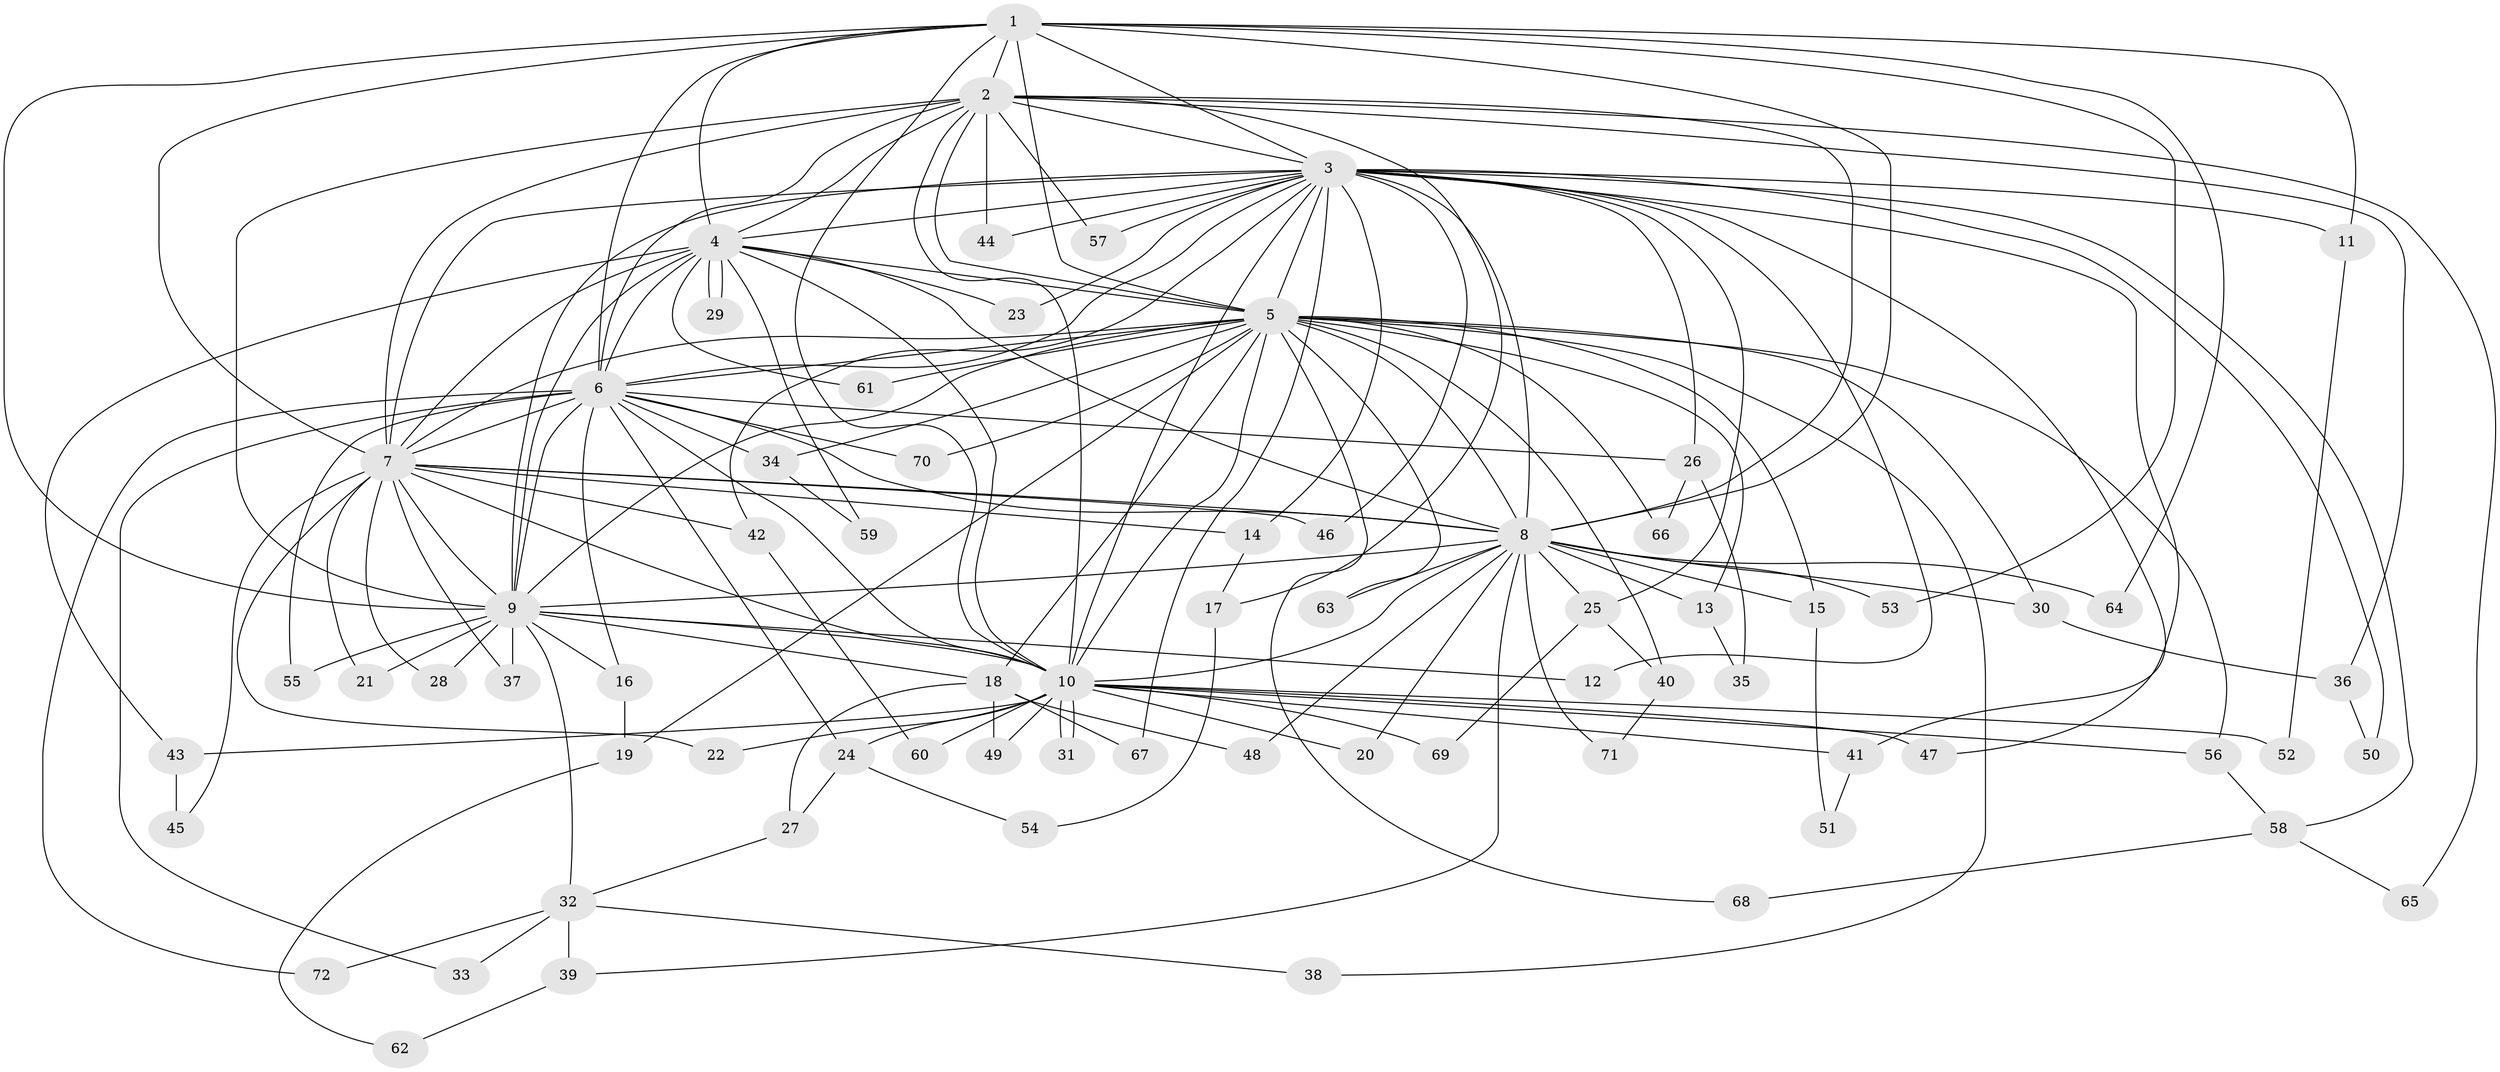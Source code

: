 // Generated by graph-tools (version 1.1) at 2025/11/02/27/25 16:11:04]
// undirected, 72 vertices, 169 edges
graph export_dot {
graph [start="1"]
  node [color=gray90,style=filled];
  1;
  2;
  3;
  4;
  5;
  6;
  7;
  8;
  9;
  10;
  11;
  12;
  13;
  14;
  15;
  16;
  17;
  18;
  19;
  20;
  21;
  22;
  23;
  24;
  25;
  26;
  27;
  28;
  29;
  30;
  31;
  32;
  33;
  34;
  35;
  36;
  37;
  38;
  39;
  40;
  41;
  42;
  43;
  44;
  45;
  46;
  47;
  48;
  49;
  50;
  51;
  52;
  53;
  54;
  55;
  56;
  57;
  58;
  59;
  60;
  61;
  62;
  63;
  64;
  65;
  66;
  67;
  68;
  69;
  70;
  71;
  72;
  1 -- 2;
  1 -- 3;
  1 -- 4;
  1 -- 5;
  1 -- 6;
  1 -- 7;
  1 -- 8;
  1 -- 9;
  1 -- 10;
  1 -- 11;
  1 -- 53;
  1 -- 64;
  2 -- 3;
  2 -- 4;
  2 -- 5;
  2 -- 6;
  2 -- 7;
  2 -- 8;
  2 -- 9;
  2 -- 10;
  2 -- 17;
  2 -- 36;
  2 -- 44;
  2 -- 57;
  2 -- 65;
  3 -- 4;
  3 -- 5;
  3 -- 6;
  3 -- 7;
  3 -- 8;
  3 -- 9;
  3 -- 10;
  3 -- 11;
  3 -- 12;
  3 -- 14;
  3 -- 23;
  3 -- 25;
  3 -- 26;
  3 -- 41;
  3 -- 42;
  3 -- 44;
  3 -- 46;
  3 -- 47;
  3 -- 50;
  3 -- 57;
  3 -- 58;
  3 -- 67;
  4 -- 5;
  4 -- 6;
  4 -- 7;
  4 -- 8;
  4 -- 9;
  4 -- 10;
  4 -- 23;
  4 -- 29;
  4 -- 29;
  4 -- 43;
  4 -- 59;
  4 -- 61;
  5 -- 6;
  5 -- 7;
  5 -- 8;
  5 -- 9;
  5 -- 10;
  5 -- 13;
  5 -- 15;
  5 -- 18;
  5 -- 19;
  5 -- 30;
  5 -- 34;
  5 -- 38;
  5 -- 40;
  5 -- 56;
  5 -- 61;
  5 -- 63;
  5 -- 66;
  5 -- 68;
  5 -- 70;
  6 -- 7;
  6 -- 8;
  6 -- 9;
  6 -- 10;
  6 -- 16;
  6 -- 24;
  6 -- 26;
  6 -- 33;
  6 -- 34;
  6 -- 55;
  6 -- 70;
  6 -- 72;
  7 -- 8;
  7 -- 9;
  7 -- 10;
  7 -- 14;
  7 -- 21;
  7 -- 22;
  7 -- 28;
  7 -- 37;
  7 -- 42;
  7 -- 45;
  7 -- 46;
  8 -- 9;
  8 -- 10;
  8 -- 13;
  8 -- 15;
  8 -- 20;
  8 -- 25;
  8 -- 30;
  8 -- 39;
  8 -- 48;
  8 -- 53;
  8 -- 63;
  8 -- 64;
  8 -- 71;
  9 -- 10;
  9 -- 12;
  9 -- 16;
  9 -- 18;
  9 -- 21;
  9 -- 28;
  9 -- 32;
  9 -- 37;
  9 -- 55;
  10 -- 20;
  10 -- 22;
  10 -- 24;
  10 -- 31;
  10 -- 31;
  10 -- 41;
  10 -- 43;
  10 -- 47;
  10 -- 49;
  10 -- 52;
  10 -- 56;
  10 -- 60;
  10 -- 69;
  11 -- 52;
  13 -- 35;
  14 -- 17;
  15 -- 51;
  16 -- 19;
  17 -- 54;
  18 -- 27;
  18 -- 48;
  18 -- 49;
  18 -- 67;
  19 -- 62;
  24 -- 27;
  24 -- 54;
  25 -- 40;
  25 -- 69;
  26 -- 35;
  26 -- 66;
  27 -- 32;
  30 -- 36;
  32 -- 33;
  32 -- 38;
  32 -- 39;
  32 -- 72;
  34 -- 59;
  36 -- 50;
  39 -- 62;
  40 -- 71;
  41 -- 51;
  42 -- 60;
  43 -- 45;
  56 -- 58;
  58 -- 65;
  58 -- 68;
}
